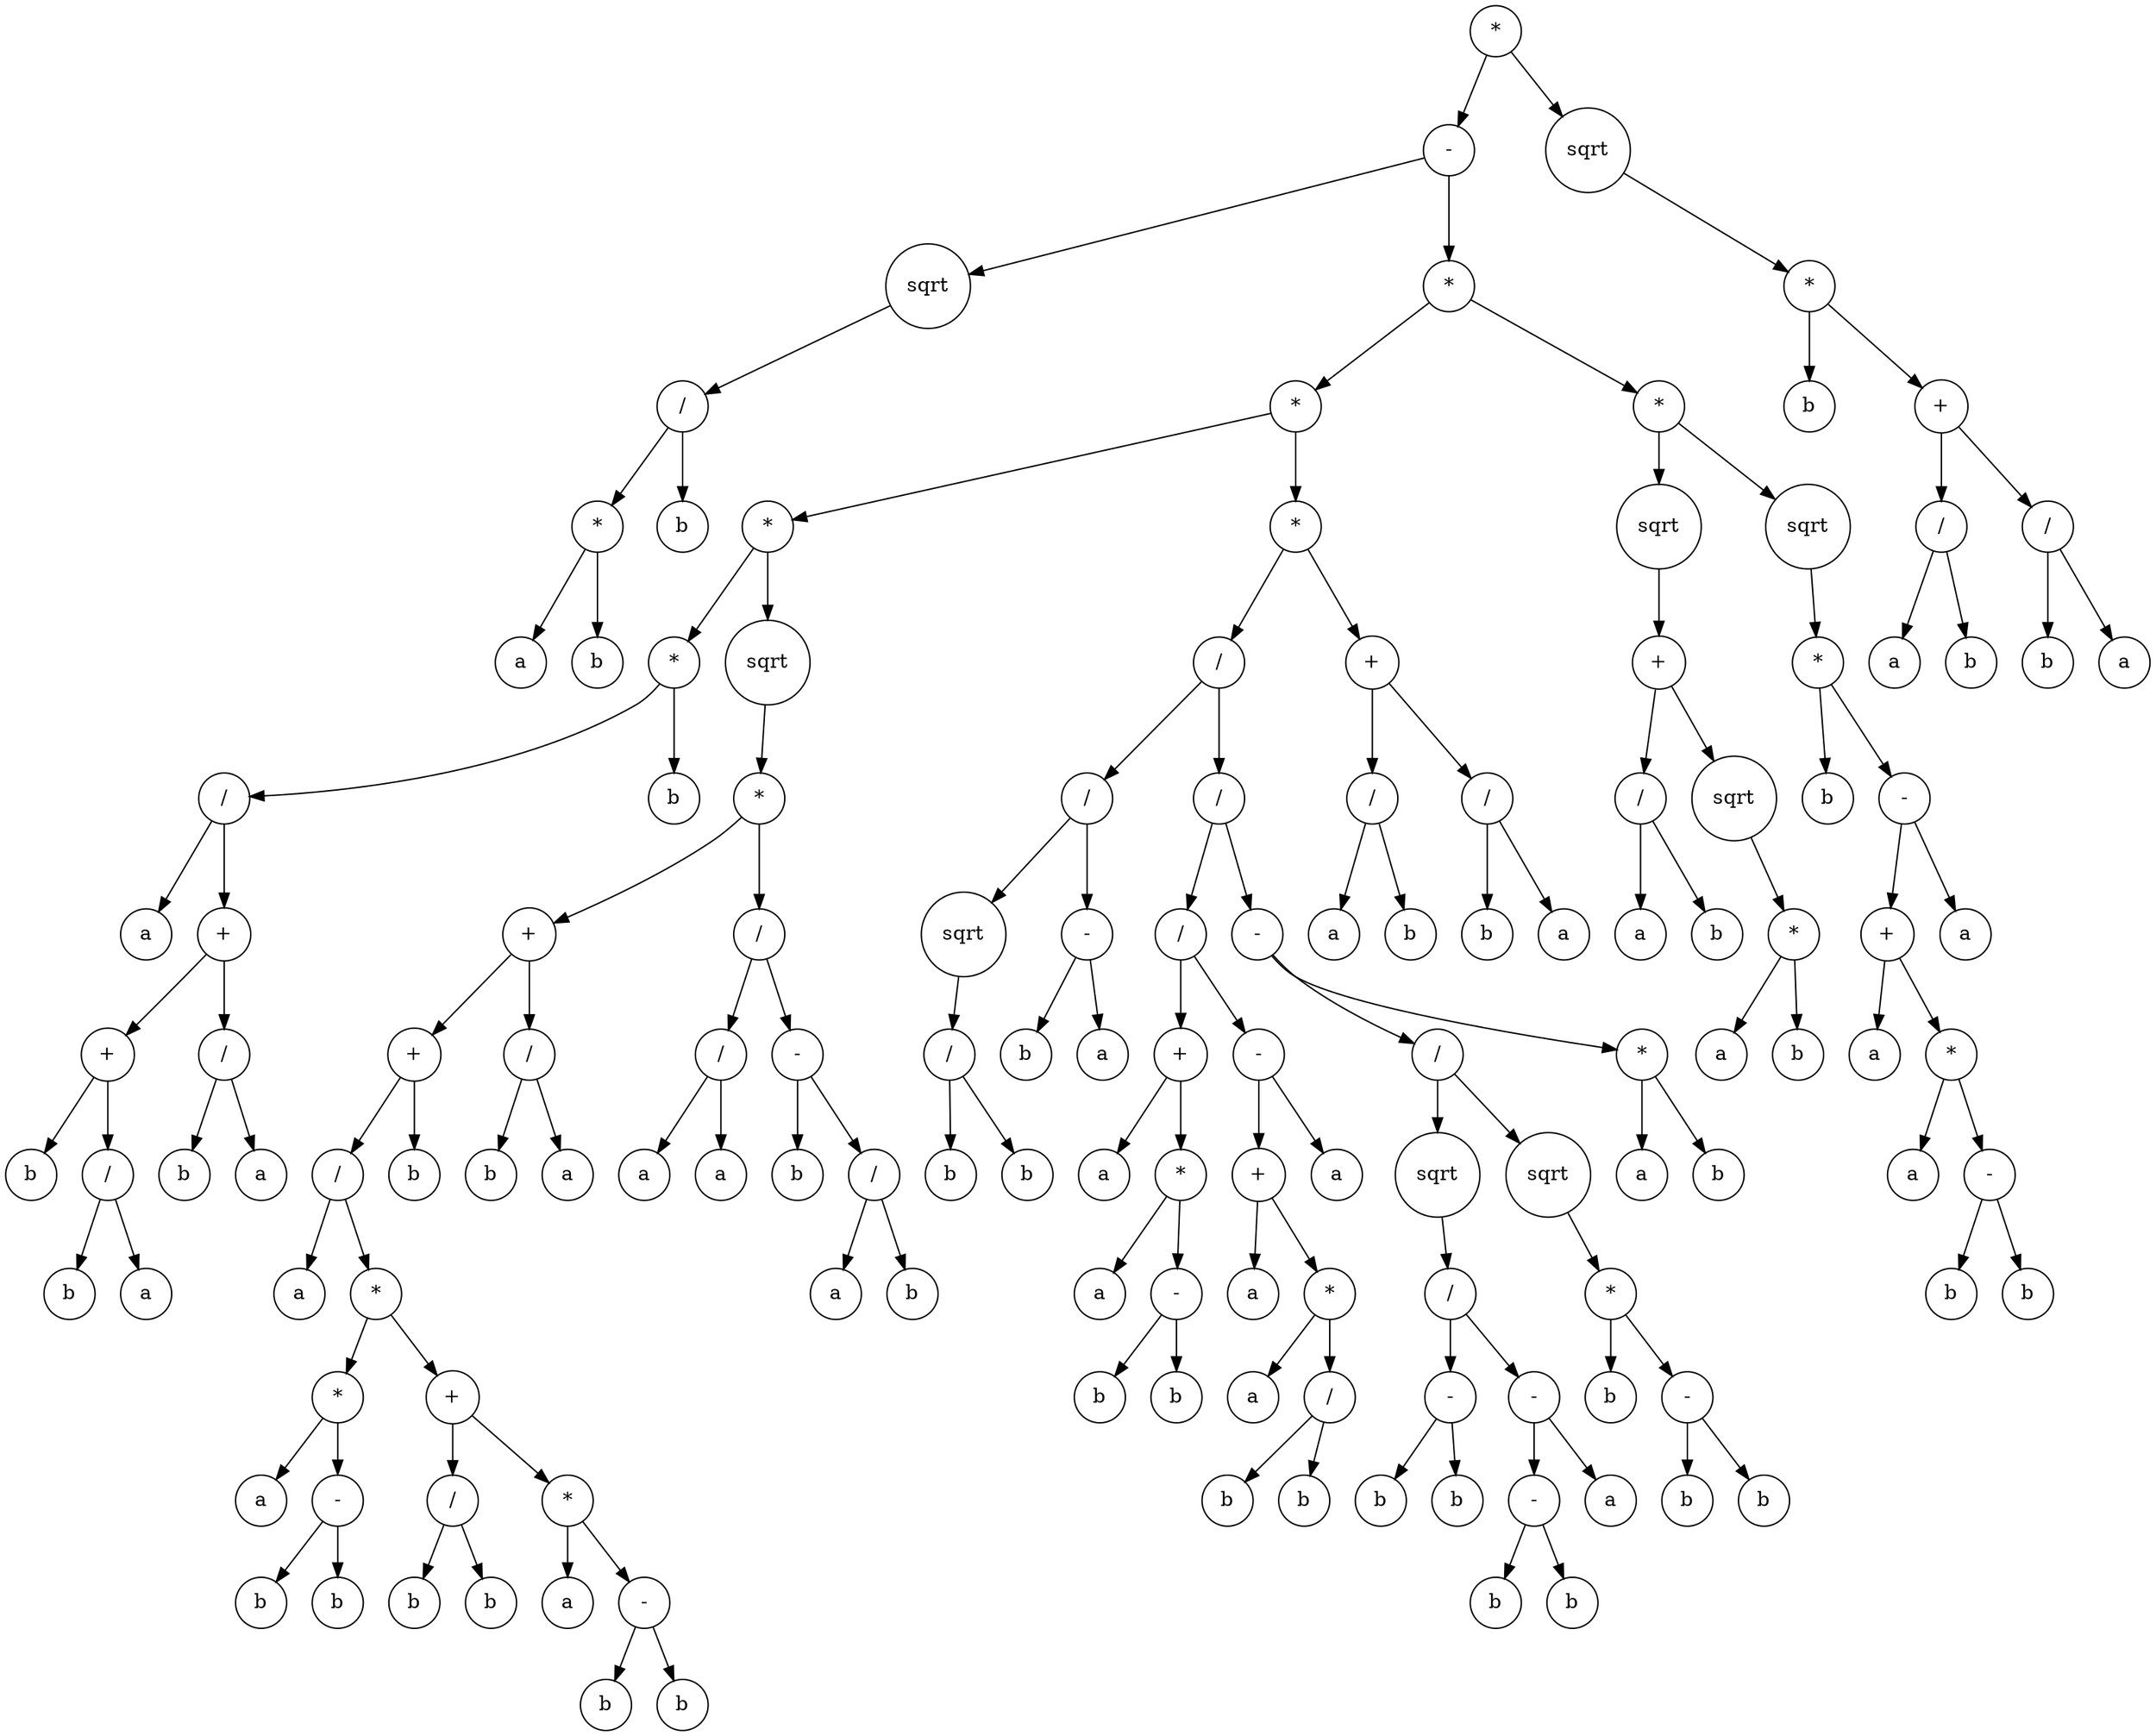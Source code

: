digraph g {
graph [ordering=out];
node [shape=circle];
n[label = "*"];
n0[label = "-"];
n00[label = "sqrt"];
n000[label = "/"];
n0000[label = "*"];
n00000[label = "a"];
n0000 -> n00000;
n00001[label = "b"];
n0000 -> n00001;
n000 -> n0000;
n0001[label = "b"];
n000 -> n0001;
n00 -> n000;
n0 -> n00;
n01[label = "*"];
n010[label = "*"];
n0100[label = "*"];
n01000[label = "*"];
n010000[label = "/"];
n0100000[label = "a"];
n010000 -> n0100000;
n0100001[label = "+"];
n01000010[label = "+"];
n010000100[label = "b"];
n01000010 -> n010000100;
n010000101[label = "/"];
n0100001010[label = "b"];
n010000101 -> n0100001010;
n0100001011[label = "a"];
n010000101 -> n0100001011;
n01000010 -> n010000101;
n0100001 -> n01000010;
n01000011[label = "/"];
n010000110[label = "b"];
n01000011 -> n010000110;
n010000111[label = "a"];
n01000011 -> n010000111;
n0100001 -> n01000011;
n010000 -> n0100001;
n01000 -> n010000;
n010001[label = "b"];
n01000 -> n010001;
n0100 -> n01000;
n01001[label = "sqrt"];
n010010[label = "*"];
n0100100[label = "+"];
n01001000[label = "+"];
n010010000[label = "/"];
n0100100000[label = "a"];
n010010000 -> n0100100000;
n0100100001[label = "*"];
n01001000010[label = "*"];
n010010000100[label = "a"];
n01001000010 -> n010010000100;
n010010000101[label = "-"];
n0100100001010[label = "b"];
n010010000101 -> n0100100001010;
n0100100001011[label = "b"];
n010010000101 -> n0100100001011;
n01001000010 -> n010010000101;
n0100100001 -> n01001000010;
n01001000011[label = "+"];
n010010000110[label = "/"];
n0100100001100[label = "b"];
n010010000110 -> n0100100001100;
n0100100001101[label = "b"];
n010010000110 -> n0100100001101;
n01001000011 -> n010010000110;
n010010000111[label = "*"];
n0100100001110[label = "a"];
n010010000111 -> n0100100001110;
n0100100001111[label = "-"];
n01001000011110[label = "b"];
n0100100001111 -> n01001000011110;
n01001000011111[label = "b"];
n0100100001111 -> n01001000011111;
n010010000111 -> n0100100001111;
n01001000011 -> n010010000111;
n0100100001 -> n01001000011;
n010010000 -> n0100100001;
n01001000 -> n010010000;
n010010001[label = "b"];
n01001000 -> n010010001;
n0100100 -> n01001000;
n01001001[label = "/"];
n010010010[label = "b"];
n01001001 -> n010010010;
n010010011[label = "a"];
n01001001 -> n010010011;
n0100100 -> n01001001;
n010010 -> n0100100;
n0100101[label = "/"];
n01001010[label = "/"];
n010010100[label = "a"];
n01001010 -> n010010100;
n010010101[label = "a"];
n01001010 -> n010010101;
n0100101 -> n01001010;
n01001011[label = "-"];
n010010110[label = "b"];
n01001011 -> n010010110;
n010010111[label = "/"];
n0100101110[label = "a"];
n010010111 -> n0100101110;
n0100101111[label = "b"];
n010010111 -> n0100101111;
n01001011 -> n010010111;
n0100101 -> n01001011;
n010010 -> n0100101;
n01001 -> n010010;
n0100 -> n01001;
n010 -> n0100;
n0101[label = "*"];
n01010[label = "/"];
n010100[label = "/"];
n0101000[label = "sqrt"];
n01010000[label = "/"];
n010100000[label = "b"];
n01010000 -> n010100000;
n010100001[label = "b"];
n01010000 -> n010100001;
n0101000 -> n01010000;
n010100 -> n0101000;
n0101001[label = "-"];
n01010010[label = "b"];
n0101001 -> n01010010;
n01010011[label = "a"];
n0101001 -> n01010011;
n010100 -> n0101001;
n01010 -> n010100;
n010101[label = "/"];
n0101010[label = "/"];
n01010100[label = "+"];
n010101000[label = "a"];
n01010100 -> n010101000;
n010101001[label = "*"];
n0101010010[label = "a"];
n010101001 -> n0101010010;
n0101010011[label = "-"];
n01010100110[label = "b"];
n0101010011 -> n01010100110;
n01010100111[label = "b"];
n0101010011 -> n01010100111;
n010101001 -> n0101010011;
n01010100 -> n010101001;
n0101010 -> n01010100;
n01010101[label = "-"];
n010101010[label = "+"];
n0101010100[label = "a"];
n010101010 -> n0101010100;
n0101010101[label = "*"];
n01010101010[label = "a"];
n0101010101 -> n01010101010;
n01010101011[label = "/"];
n010101010110[label = "b"];
n01010101011 -> n010101010110;
n010101010111[label = "b"];
n01010101011 -> n010101010111;
n0101010101 -> n01010101011;
n010101010 -> n0101010101;
n01010101 -> n010101010;
n010101011[label = "a"];
n01010101 -> n010101011;
n0101010 -> n01010101;
n010101 -> n0101010;
n0101011[label = "-"];
n01010110[label = "/"];
n010101100[label = "sqrt"];
n0101011000[label = "/"];
n01010110000[label = "-"];
n010101100000[label = "b"];
n01010110000 -> n010101100000;
n010101100001[label = "b"];
n01010110000 -> n010101100001;
n0101011000 -> n01010110000;
n01010110001[label = "-"];
n010101100010[label = "-"];
n0101011000100[label = "b"];
n010101100010 -> n0101011000100;
n0101011000101[label = "b"];
n010101100010 -> n0101011000101;
n01010110001 -> n010101100010;
n010101100011[label = "a"];
n01010110001 -> n010101100011;
n0101011000 -> n01010110001;
n010101100 -> n0101011000;
n01010110 -> n010101100;
n010101101[label = "sqrt"];
n0101011010[label = "*"];
n01010110100[label = "b"];
n0101011010 -> n01010110100;
n01010110101[label = "-"];
n010101101010[label = "b"];
n01010110101 -> n010101101010;
n010101101011[label = "b"];
n01010110101 -> n010101101011;
n0101011010 -> n01010110101;
n010101101 -> n0101011010;
n01010110 -> n010101101;
n0101011 -> n01010110;
n01010111[label = "*"];
n010101110[label = "a"];
n01010111 -> n010101110;
n010101111[label = "b"];
n01010111 -> n010101111;
n0101011 -> n01010111;
n010101 -> n0101011;
n01010 -> n010101;
n0101 -> n01010;
n01011[label = "+"];
n010110[label = "/"];
n0101100[label = "a"];
n010110 -> n0101100;
n0101101[label = "b"];
n010110 -> n0101101;
n01011 -> n010110;
n010111[label = "/"];
n0101110[label = "b"];
n010111 -> n0101110;
n0101111[label = "a"];
n010111 -> n0101111;
n01011 -> n010111;
n0101 -> n01011;
n010 -> n0101;
n01 -> n010;
n011[label = "*"];
n0110[label = "sqrt"];
n01100[label = "+"];
n011000[label = "/"];
n0110000[label = "a"];
n011000 -> n0110000;
n0110001[label = "b"];
n011000 -> n0110001;
n01100 -> n011000;
n011001[label = "sqrt"];
n0110010[label = "*"];
n01100100[label = "a"];
n0110010 -> n01100100;
n01100101[label = "b"];
n0110010 -> n01100101;
n011001 -> n0110010;
n01100 -> n011001;
n0110 -> n01100;
n011 -> n0110;
n0111[label = "sqrt"];
n01110[label = "*"];
n011100[label = "b"];
n01110 -> n011100;
n011101[label = "-"];
n0111010[label = "+"];
n01110100[label = "a"];
n0111010 -> n01110100;
n01110101[label = "*"];
n011101010[label = "a"];
n01110101 -> n011101010;
n011101011[label = "-"];
n0111010110[label = "b"];
n011101011 -> n0111010110;
n0111010111[label = "b"];
n011101011 -> n0111010111;
n01110101 -> n011101011;
n0111010 -> n01110101;
n011101 -> n0111010;
n0111011[label = "a"];
n011101 -> n0111011;
n01110 -> n011101;
n0111 -> n01110;
n011 -> n0111;
n01 -> n011;
n0 -> n01;
n -> n0;
n1[label = "sqrt"];
n10[label = "*"];
n100[label = "b"];
n10 -> n100;
n101[label = "+"];
n1010[label = "/"];
n10100[label = "a"];
n1010 -> n10100;
n10101[label = "b"];
n1010 -> n10101;
n101 -> n1010;
n1011[label = "/"];
n10110[label = "b"];
n1011 -> n10110;
n10111[label = "a"];
n1011 -> n10111;
n101 -> n1011;
n10 -> n101;
n1 -> n10;
n -> n1;
}
